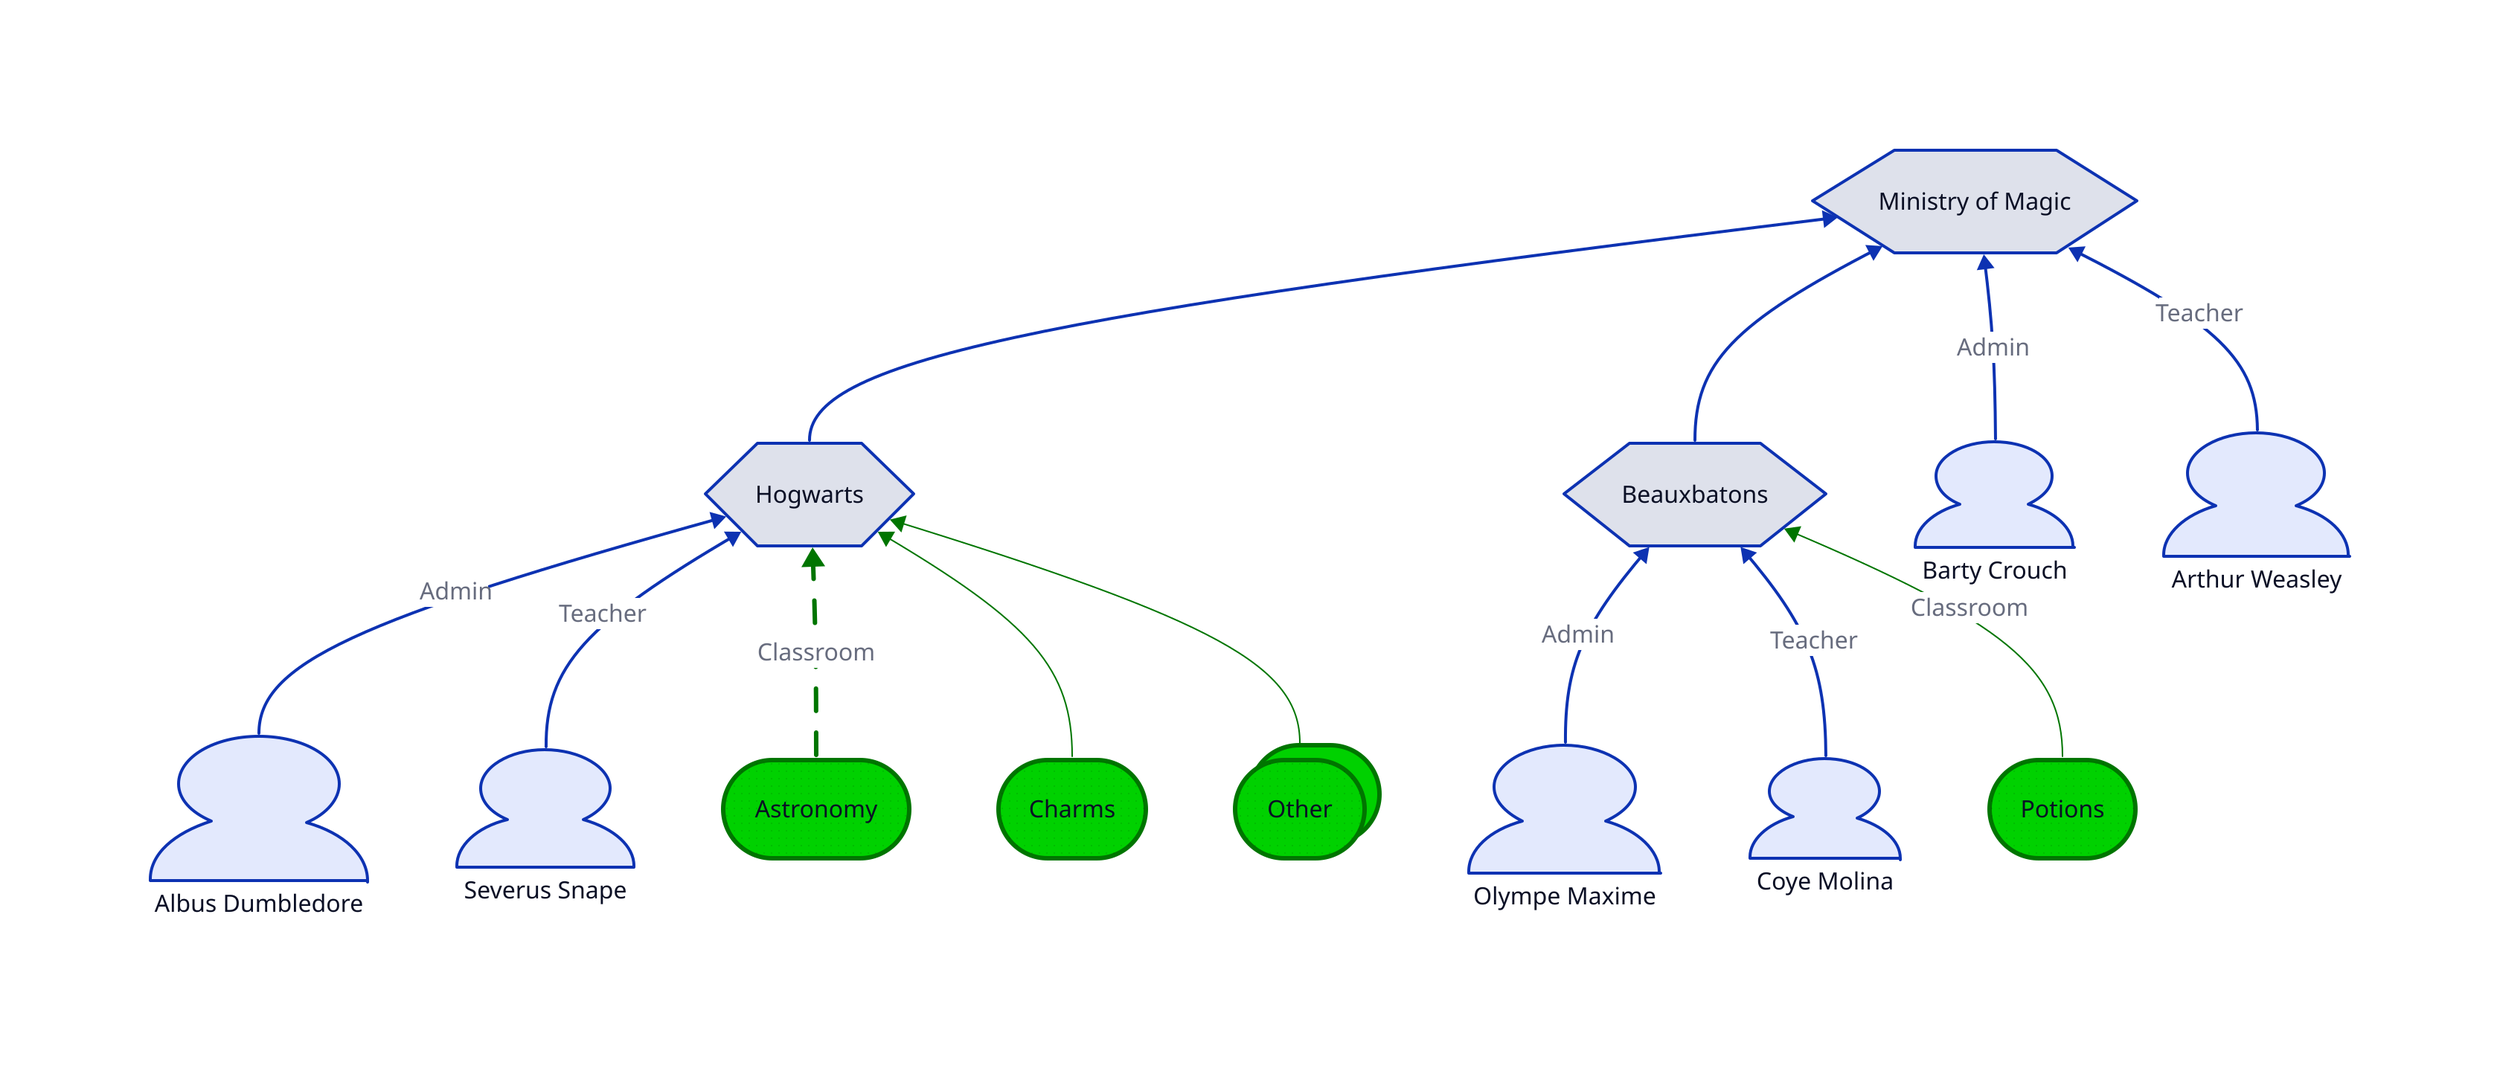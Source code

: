 direction: up

vars: {
  styles: {
    classroom: {
      border-radius: 999
      stroke-width: 3
      stroke: "#007500"
      fill: "#00D100"
      fill-pattern: dots
    }
    classroomLinkAnimated: {
      animated: true
      stroke: "#007500"
      stroke-width: 3
    }
    classroomLink: {
      stroke: "#007500"
      stroke-width: 1
    }
  }
  classroom: {
    borderRadius: 999
    strokeWidth: 3
    stroke: "#007500"
    fill: "#00D100"
    fillPattern: dots
  }
  primaryColors: {
    button: {
      active: "#4baae5"
      border: black
    }
  }
}

ministry: Ministry of Magic {
  shape: hexagon
}
hogwarts: Hogwarts {
  shape: hexagon
}
beauxbatons: Beauxbatons {
  shape: hexagon
}

hogwarts -> ministry
beauxbatons -> ministry

crouch: Barty Crouch {
  shape: person
}

weasley: Arthur Weasley {
  shape: person
}

crouch -> ministry: Admin
weasley -> ministry: Teacher

dumbledore: Albus Dumbledore {
  shape: person
}

snape: Severus Snape {
  shape: person
}

dumbledore -> hogwarts: Admin
snape -> hogwarts: Teacher

maxime: Olympe Maxime {
  shape: person
}

molina: Coye Molina {
  shape: person
}

maxime -> beauxbatons: Admin
molina -> beauxbatons: Teacher

################
## CLASSROOMS ##
################

astronomy: Astronomy {
  style: {
    border-radius: ${classroom.borderRadius}
    stroke-width: ${classroom.strokeWidth}
    stroke: ${classroom.stroke}
    fill: ${classroom.fill}
    fill-pattern: ${classroom.fillPattern}
  }
}
astronomy -> hogwarts: Classroom {
  style: ${styles.classroomLinkAnimated}
}

potions: Potions {
  style: ${styles.classroom}
}
potions -> beauxbatons: Classroom {
  style: ${styles.classroomLink}
}

charms: Charms {
  style: ${styles.classroom}
}
charms -> hogwarts {
  style: ${styles.classroomLink}
}

other: Other {
  style: {
      border-radius: 999
      stroke-width: 3
      stroke: "#007500"
      fill: "#00D100"
      fill-pattern: dots
      multiple: true
    }
}
other -> hogwarts {
  style: ${styles.classroomLink}
}
